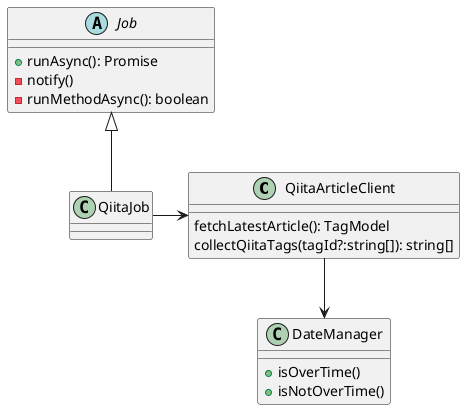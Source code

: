 @startuml Qiitaの情報
    class QiitaArticleClient{
        fetchLatestArticle(): TagModel
        collectQiitaTags(tagId?:string[]): string[]
    }

    abstract class Job{
        + runAsync(): Promise
        - notify()
        - runMethodAsync(): boolean
    }

    class QiitaJob{

    }

    class DateManager{
        + isOverTime()
        + isNotOverTime()
    }

    Job <|-- QiitaJob
    QiitaJob -> QiitaArticleClient

    QiitaArticleClient --> DateManager


@enduml